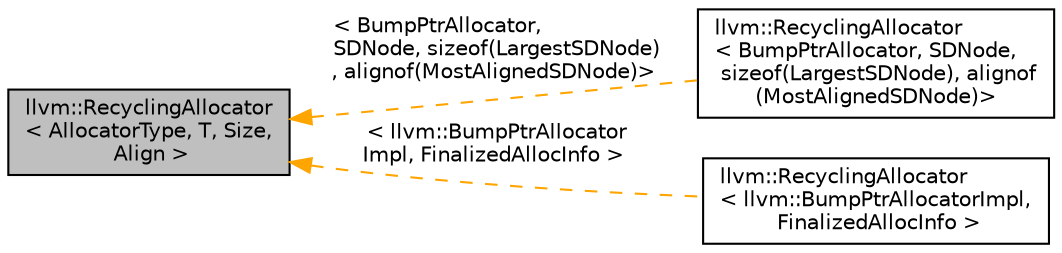 digraph "llvm::RecyclingAllocator&lt; AllocatorType, T, Size, Align &gt;"
{
 // LATEX_PDF_SIZE
  bgcolor="transparent";
  edge [fontname="Helvetica",fontsize="10",labelfontname="Helvetica",labelfontsize="10"];
  node [fontname="Helvetica",fontsize="10",shape=record];
  rankdir="LR";
  Node1 [label="llvm::RecyclingAllocator\l\< AllocatorType, T, Size,\l Align \>",height=0.2,width=0.4,color="black", fillcolor="grey75", style="filled", fontcolor="black",tooltip="RecyclingAllocator - This class wraps an Allocator, adding the functionality of recycling deleted obj..."];
  Node1 -> Node2 [dir="back",color="orange",fontsize="10",style="dashed",label=" \< BumpPtrAllocator,\l SDNode, sizeof(LargestSDNode)\l, alignof(MostAlignedSDNode)\>" ,fontname="Helvetica"];
  Node2 [label="llvm::RecyclingAllocator\l\< BumpPtrAllocator, SDNode,\l sizeof(LargestSDNode), alignof\l(MostAlignedSDNode)\>",height=0.2,width=0.4,color="black",URL="$classllvm_1_1RecyclingAllocator.html",tooltip=" "];
  Node1 -> Node3 [dir="back",color="orange",fontsize="10",style="dashed",label=" \< llvm::BumpPtrAllocator\lImpl, FinalizedAllocInfo \>" ,fontname="Helvetica"];
  Node3 [label="llvm::RecyclingAllocator\l\< llvm::BumpPtrAllocatorImpl,\l FinalizedAllocInfo \>",height=0.2,width=0.4,color="black",URL="$classllvm_1_1RecyclingAllocator.html",tooltip=" "];
}
